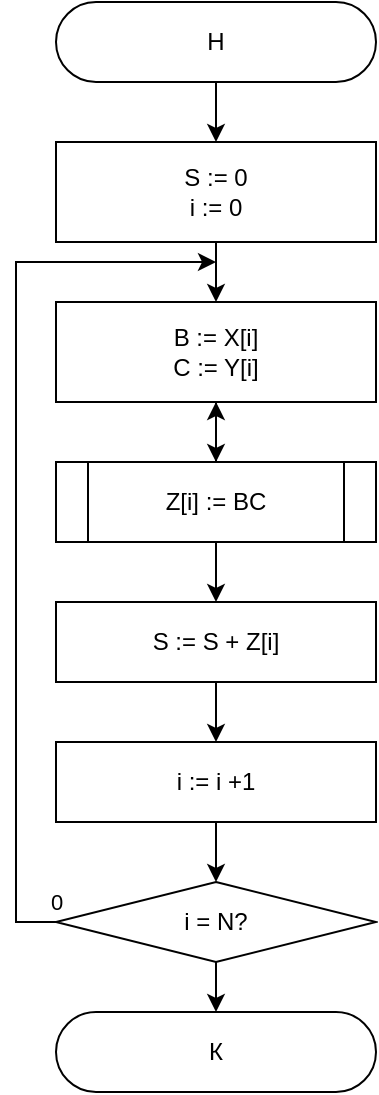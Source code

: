 <mxfile version="20.3.2" type="device"><diagram id="qdAzjkYkc_5ydkDbBx_A" name="Страница 1"><mxGraphModel dx="1185" dy="662" grid="1" gridSize="10" guides="1" tooltips="1" connect="1" arrows="1" fold="1" page="1" pageScale="1" pageWidth="827" pageHeight="1169" math="0" shadow="0"><root><mxCell id="0"/><mxCell id="1" parent="0"/><mxCell id="LnLGu1A1r0bXOajDE5tM-3" value="" style="edgeStyle=orthogonalEdgeStyle;rounded=0;orthogonalLoop=1;jettySize=auto;html=1;" edge="1" parent="1" source="LnLGu1A1r0bXOajDE5tM-1" target="LnLGu1A1r0bXOajDE5tM-2"><mxGeometry relative="1" as="geometry"/></mxCell><mxCell id="LnLGu1A1r0bXOajDE5tM-1" value="Н" style="rounded=1;whiteSpace=wrap;html=1;arcSize=50;" vertex="1" parent="1"><mxGeometry x="320" y="80" width="160" height="40" as="geometry"/></mxCell><mxCell id="LnLGu1A1r0bXOajDE5tM-5" value="" style="edgeStyle=orthogonalEdgeStyle;rounded=0;orthogonalLoop=1;jettySize=auto;html=1;" edge="1" parent="1" source="LnLGu1A1r0bXOajDE5tM-2" target="LnLGu1A1r0bXOajDE5tM-4"><mxGeometry relative="1" as="geometry"/></mxCell><mxCell id="LnLGu1A1r0bXOajDE5tM-2" value="S := 0&lt;br&gt;i := 0" style="rounded=0;whiteSpace=wrap;html=1;" vertex="1" parent="1"><mxGeometry x="320" y="150" width="160" height="50" as="geometry"/></mxCell><mxCell id="LnLGu1A1r0bXOajDE5tM-7" value="" style="edgeStyle=orthogonalEdgeStyle;rounded=0;orthogonalLoop=1;jettySize=auto;html=1;" edge="1" parent="1" source="LnLGu1A1r0bXOajDE5tM-4" target="LnLGu1A1r0bXOajDE5tM-6"><mxGeometry relative="1" as="geometry"/></mxCell><mxCell id="LnLGu1A1r0bXOajDE5tM-4" value="B := X[i]&lt;br&gt;C := Y[i]" style="rounded=0;whiteSpace=wrap;html=1;" vertex="1" parent="1"><mxGeometry x="320" y="230" width="160" height="50" as="geometry"/></mxCell><mxCell id="LnLGu1A1r0bXOajDE5tM-9" value="" style="edgeStyle=orthogonalEdgeStyle;rounded=0;orthogonalLoop=1;jettySize=auto;html=1;" edge="1" parent="1" source="LnLGu1A1r0bXOajDE5tM-6" target="LnLGu1A1r0bXOajDE5tM-8"><mxGeometry relative="1" as="geometry"/></mxCell><mxCell id="LnLGu1A1r0bXOajDE5tM-16" value="" style="edgeStyle=orthogonalEdgeStyle;rounded=0;orthogonalLoop=1;jettySize=auto;html=1;" edge="1" parent="1" source="LnLGu1A1r0bXOajDE5tM-6" target="LnLGu1A1r0bXOajDE5tM-4"><mxGeometry relative="1" as="geometry"/></mxCell><mxCell id="LnLGu1A1r0bXOajDE5tM-6" value="&lt;font style=&quot;font-size: 12px&quot;&gt;Z[i] := BC&lt;/font&gt;" style="shape=process;whiteSpace=wrap;html=1;backgroundOutline=1;rounded=0;shadow=0;strokeWidth=1;fillColor=#ffffff;" vertex="1" parent="1"><mxGeometry x="320" y="310" width="160" height="40" as="geometry"/></mxCell><mxCell id="LnLGu1A1r0bXOajDE5tM-11" value="" style="edgeStyle=orthogonalEdgeStyle;rounded=0;orthogonalLoop=1;jettySize=auto;html=1;" edge="1" parent="1" source="LnLGu1A1r0bXOajDE5tM-8" target="LnLGu1A1r0bXOajDE5tM-10"><mxGeometry relative="1" as="geometry"/></mxCell><mxCell id="LnLGu1A1r0bXOajDE5tM-8" value="S := S + Z[i]" style="whiteSpace=wrap;html=1;fillColor=#ffffff;rounded=0;shadow=0;strokeWidth=1;" vertex="1" parent="1"><mxGeometry x="320" y="380" width="160" height="40" as="geometry"/></mxCell><mxCell id="LnLGu1A1r0bXOajDE5tM-13" value="" style="edgeStyle=orthogonalEdgeStyle;rounded=0;orthogonalLoop=1;jettySize=auto;html=1;" edge="1" parent="1" source="LnLGu1A1r0bXOajDE5tM-10" target="LnLGu1A1r0bXOajDE5tM-12"><mxGeometry relative="1" as="geometry"/></mxCell><mxCell id="LnLGu1A1r0bXOajDE5tM-10" value="i := i +1" style="whiteSpace=wrap;html=1;fillColor=#ffffff;rounded=0;shadow=0;strokeWidth=1;" vertex="1" parent="1"><mxGeometry x="320" y="450" width="160" height="40" as="geometry"/></mxCell><mxCell id="LnLGu1A1r0bXOajDE5tM-15" value="0" style="edgeStyle=orthogonalEdgeStyle;rounded=0;orthogonalLoop=1;jettySize=auto;html=1;exitX=0;exitY=0.5;exitDx=0;exitDy=0;" edge="1" parent="1" source="LnLGu1A1r0bXOajDE5tM-12"><mxGeometry x="-1" y="-10" relative="1" as="geometry"><mxPoint x="400" y="210" as="targetPoint"/><Array as="points"><mxPoint x="300" y="540"/><mxPoint x="300" y="210"/></Array><mxPoint as="offset"/></mxGeometry></mxCell><mxCell id="LnLGu1A1r0bXOajDE5tM-18" value="" style="edgeStyle=orthogonalEdgeStyle;rounded=0;orthogonalLoop=1;jettySize=auto;html=1;" edge="1" parent="1" source="LnLGu1A1r0bXOajDE5tM-12" target="LnLGu1A1r0bXOajDE5tM-17"><mxGeometry relative="1" as="geometry"/></mxCell><mxCell id="LnLGu1A1r0bXOajDE5tM-12" value="i = N?" style="rhombus;whiteSpace=wrap;html=1;rounded=0;" vertex="1" parent="1"><mxGeometry x="320" y="520" width="160" height="40" as="geometry"/></mxCell><mxCell id="LnLGu1A1r0bXOajDE5tM-17" value="К" style="rounded=1;whiteSpace=wrap;html=1;arcSize=50;" vertex="1" parent="1"><mxGeometry x="320" y="585" width="160" height="40" as="geometry"/></mxCell></root></mxGraphModel></diagram></mxfile>